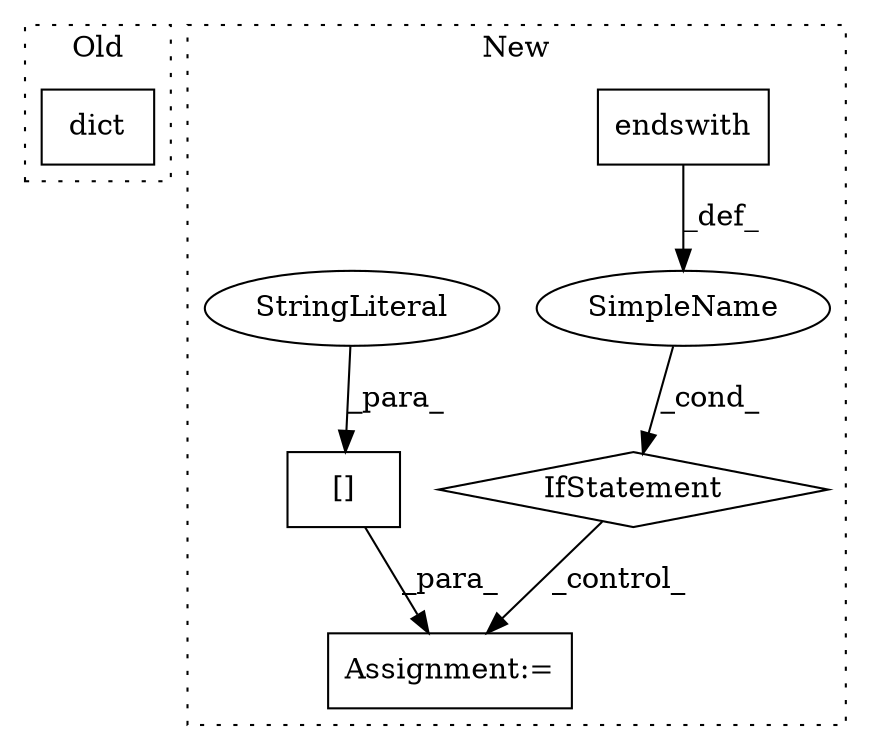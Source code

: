 digraph G {
subgraph cluster0 {
1 [label="dict" a="32" s="15677,15688" l="5,1" shape="box"];
label = "Old";
style="dotted";
}
subgraph cluster1 {
2 [label="endswith" a="32" s="14851,14875" l="9,1" shape="box"];
3 [label="IfStatement" a="25" s="14833,14876" l="4,2" shape="diamond"];
4 [label="SimpleName" a="42" s="" l="" shape="ellipse"];
5 [label="Assignment:=" a="7" s="14901" l="1" shape="box"];
6 [label="[]" a="2" s="14902,14934" l="14,1" shape="box"];
7 [label="StringLiteral" a="45" s="14916" l="18" shape="ellipse"];
label = "New";
style="dotted";
}
2 -> 4 [label="_def_"];
3 -> 5 [label="_control_"];
4 -> 3 [label="_cond_"];
6 -> 5 [label="_para_"];
7 -> 6 [label="_para_"];
}